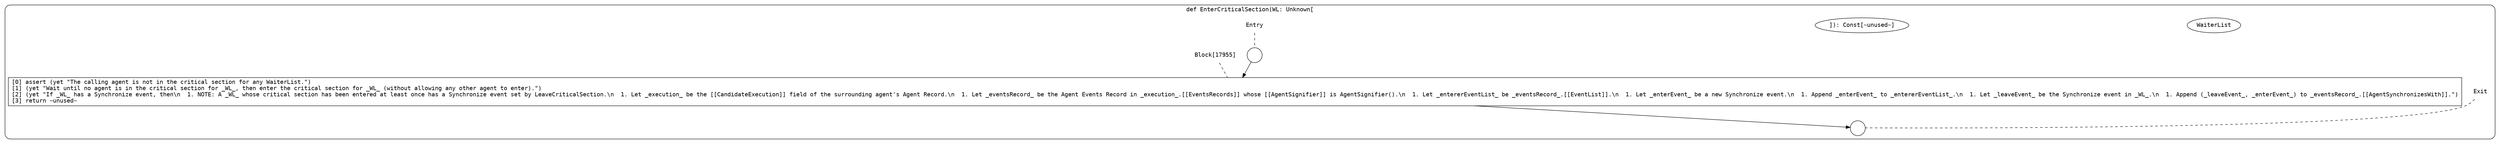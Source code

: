 digraph {
  graph [fontname = "Consolas"]
  node [fontname = "Consolas"]
  edge [fontname = "Consolas"]
  subgraph cluster2523 {
    label = "def EnterCriticalSection(WL: Unknown["WaiterList"]): Const[~unused~]"
    style = rounded
    cluster2523_entry_name [shape=none, label=<<font color="black">Entry</font>>]
    cluster2523_entry_name -> cluster2523_entry [arrowhead=none, color="black", style=dashed]
    cluster2523_entry [shape=circle label=" " color="black" fillcolor="white" style=filled]
    cluster2523_entry -> node17955 [color="black"]
    cluster2523_exit_name [shape=none, label=<<font color="black">Exit</font>>]
    cluster2523_exit_name -> cluster2523_exit [arrowhead=none, color="black", style=dashed]
    cluster2523_exit [shape=circle label=" " color="black" fillcolor="white" style=filled]
    node17955_name [shape=none, label=<<font color="black">Block[17955]</font>>]
    node17955_name -> node17955 [arrowhead=none, color="black", style=dashed]
    node17955 [shape=box, label=<<font color="black">[0] assert (yet &quot;The calling agent is not in the critical section for any WaiterList.&quot;)<BR ALIGN="LEFT"/>[1] (yet &quot;Wait until no agent is in the critical section for _WL_, then enter the critical section for _WL_ (without allowing any other agent to enter).&quot;)<BR ALIGN="LEFT"/>[2] (yet &quot;If _WL_ has a Synchronize event, then\n  1. NOTE: A _WL_ whose critical section has been entered at least once has a Synchronize event set by LeaveCriticalSection.\n  1. Let _execution_ be the [[CandidateExecution]] field of the surrounding agent's Agent Record.\n  1. Let _eventsRecord_ be the Agent Events Record in _execution_.[[EventsRecords]] whose [[AgentSignifier]] is AgentSignifier().\n  1. Let _entererEventList_ be _eventsRecord_.[[EventList]].\n  1. Let _enterEvent_ be a new Synchronize event.\n  1. Append _enterEvent_ to _entererEventList_.\n  1. Let _leaveEvent_ be the Synchronize event in _WL_.\n  1. Append (_leaveEvent_, _enterEvent_) to _eventsRecord_.[[AgentSynchronizesWith]].&quot;)<BR ALIGN="LEFT"/>[3] return ~unused~<BR ALIGN="LEFT"/></font>> color="black" fillcolor="white", style=filled]
    node17955 -> cluster2523_exit [color="black"]
  }
}